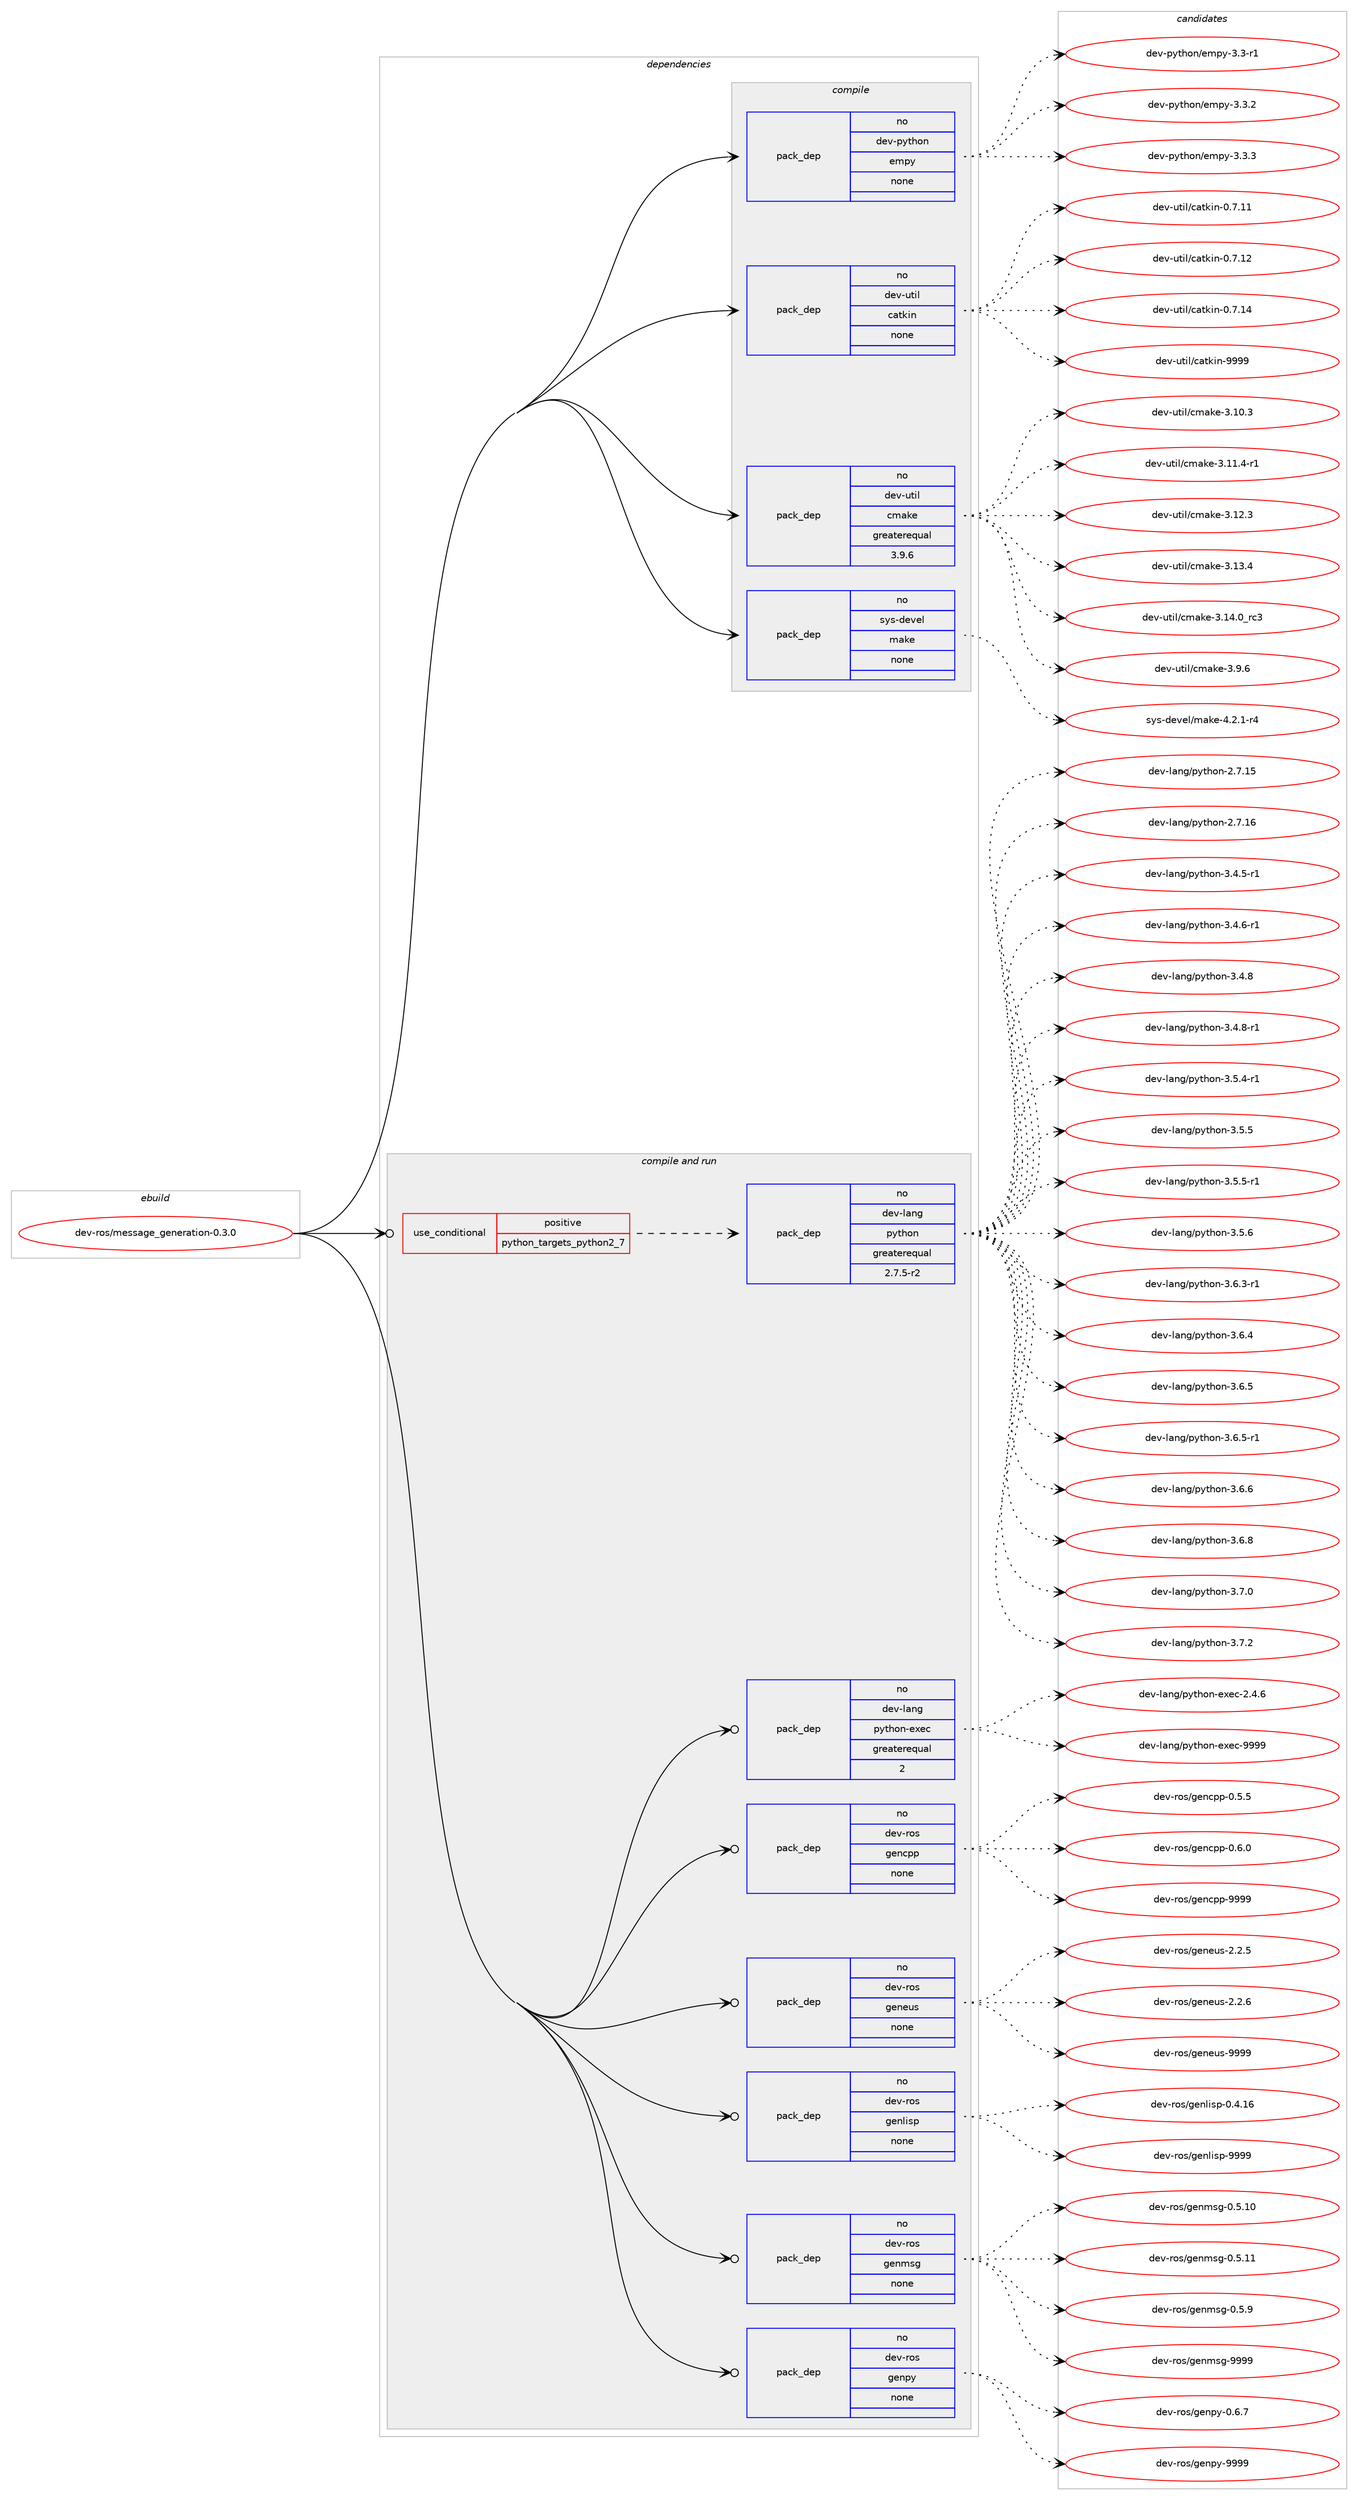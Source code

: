 digraph prolog {

# *************
# Graph options
# *************

newrank=true;
concentrate=true;
compound=true;
graph [rankdir=LR,fontname=Helvetica,fontsize=10,ranksep=1.5];#, ranksep=2.5, nodesep=0.2];
edge  [arrowhead=vee];
node  [fontname=Helvetica,fontsize=10];

# **********
# The ebuild
# **********

subgraph cluster_leftcol {
color=gray;
rank=same;
label=<<i>ebuild</i>>;
id [label="dev-ros/message_generation-0.3.0", color=red, width=4, href="../dev-ros/message_generation-0.3.0.svg"];
}

# ****************
# The dependencies
# ****************

subgraph cluster_midcol {
color=gray;
label=<<i>dependencies</i>>;
subgraph cluster_compile {
fillcolor="#eeeeee";
style=filled;
label=<<i>compile</i>>;
subgraph pack1047148 {
dependency1459520 [label=<<TABLE BORDER="0" CELLBORDER="1" CELLSPACING="0" CELLPADDING="4" WIDTH="220"><TR><TD ROWSPAN="6" CELLPADDING="30">pack_dep</TD></TR><TR><TD WIDTH="110">no</TD></TR><TR><TD>dev-python</TD></TR><TR><TD>empy</TD></TR><TR><TD>none</TD></TR><TR><TD></TD></TR></TABLE>>, shape=none, color=blue];
}
id:e -> dependency1459520:w [weight=20,style="solid",arrowhead="vee"];
subgraph pack1047149 {
dependency1459521 [label=<<TABLE BORDER="0" CELLBORDER="1" CELLSPACING="0" CELLPADDING="4" WIDTH="220"><TR><TD ROWSPAN="6" CELLPADDING="30">pack_dep</TD></TR><TR><TD WIDTH="110">no</TD></TR><TR><TD>dev-util</TD></TR><TR><TD>catkin</TD></TR><TR><TD>none</TD></TR><TR><TD></TD></TR></TABLE>>, shape=none, color=blue];
}
id:e -> dependency1459521:w [weight=20,style="solid",arrowhead="vee"];
subgraph pack1047150 {
dependency1459522 [label=<<TABLE BORDER="0" CELLBORDER="1" CELLSPACING="0" CELLPADDING="4" WIDTH="220"><TR><TD ROWSPAN="6" CELLPADDING="30">pack_dep</TD></TR><TR><TD WIDTH="110">no</TD></TR><TR><TD>dev-util</TD></TR><TR><TD>cmake</TD></TR><TR><TD>greaterequal</TD></TR><TR><TD>3.9.6</TD></TR></TABLE>>, shape=none, color=blue];
}
id:e -> dependency1459522:w [weight=20,style="solid",arrowhead="vee"];
subgraph pack1047151 {
dependency1459523 [label=<<TABLE BORDER="0" CELLBORDER="1" CELLSPACING="0" CELLPADDING="4" WIDTH="220"><TR><TD ROWSPAN="6" CELLPADDING="30">pack_dep</TD></TR><TR><TD WIDTH="110">no</TD></TR><TR><TD>sys-devel</TD></TR><TR><TD>make</TD></TR><TR><TD>none</TD></TR><TR><TD></TD></TR></TABLE>>, shape=none, color=blue];
}
id:e -> dependency1459523:w [weight=20,style="solid",arrowhead="vee"];
}
subgraph cluster_compileandrun {
fillcolor="#eeeeee";
style=filled;
label=<<i>compile and run</i>>;
subgraph cond388982 {
dependency1459524 [label=<<TABLE BORDER="0" CELLBORDER="1" CELLSPACING="0" CELLPADDING="4"><TR><TD ROWSPAN="3" CELLPADDING="10">use_conditional</TD></TR><TR><TD>positive</TD></TR><TR><TD>python_targets_python2_7</TD></TR></TABLE>>, shape=none, color=red];
subgraph pack1047152 {
dependency1459525 [label=<<TABLE BORDER="0" CELLBORDER="1" CELLSPACING="0" CELLPADDING="4" WIDTH="220"><TR><TD ROWSPAN="6" CELLPADDING="30">pack_dep</TD></TR><TR><TD WIDTH="110">no</TD></TR><TR><TD>dev-lang</TD></TR><TR><TD>python</TD></TR><TR><TD>greaterequal</TD></TR><TR><TD>2.7.5-r2</TD></TR></TABLE>>, shape=none, color=blue];
}
dependency1459524:e -> dependency1459525:w [weight=20,style="dashed",arrowhead="vee"];
}
id:e -> dependency1459524:w [weight=20,style="solid",arrowhead="odotvee"];
subgraph pack1047153 {
dependency1459526 [label=<<TABLE BORDER="0" CELLBORDER="1" CELLSPACING="0" CELLPADDING="4" WIDTH="220"><TR><TD ROWSPAN="6" CELLPADDING="30">pack_dep</TD></TR><TR><TD WIDTH="110">no</TD></TR><TR><TD>dev-lang</TD></TR><TR><TD>python-exec</TD></TR><TR><TD>greaterequal</TD></TR><TR><TD>2</TD></TR></TABLE>>, shape=none, color=blue];
}
id:e -> dependency1459526:w [weight=20,style="solid",arrowhead="odotvee"];
subgraph pack1047154 {
dependency1459527 [label=<<TABLE BORDER="0" CELLBORDER="1" CELLSPACING="0" CELLPADDING="4" WIDTH="220"><TR><TD ROWSPAN="6" CELLPADDING="30">pack_dep</TD></TR><TR><TD WIDTH="110">no</TD></TR><TR><TD>dev-ros</TD></TR><TR><TD>gencpp</TD></TR><TR><TD>none</TD></TR><TR><TD></TD></TR></TABLE>>, shape=none, color=blue];
}
id:e -> dependency1459527:w [weight=20,style="solid",arrowhead="odotvee"];
subgraph pack1047155 {
dependency1459528 [label=<<TABLE BORDER="0" CELLBORDER="1" CELLSPACING="0" CELLPADDING="4" WIDTH="220"><TR><TD ROWSPAN="6" CELLPADDING="30">pack_dep</TD></TR><TR><TD WIDTH="110">no</TD></TR><TR><TD>dev-ros</TD></TR><TR><TD>geneus</TD></TR><TR><TD>none</TD></TR><TR><TD></TD></TR></TABLE>>, shape=none, color=blue];
}
id:e -> dependency1459528:w [weight=20,style="solid",arrowhead="odotvee"];
subgraph pack1047156 {
dependency1459529 [label=<<TABLE BORDER="0" CELLBORDER="1" CELLSPACING="0" CELLPADDING="4" WIDTH="220"><TR><TD ROWSPAN="6" CELLPADDING="30">pack_dep</TD></TR><TR><TD WIDTH="110">no</TD></TR><TR><TD>dev-ros</TD></TR><TR><TD>genlisp</TD></TR><TR><TD>none</TD></TR><TR><TD></TD></TR></TABLE>>, shape=none, color=blue];
}
id:e -> dependency1459529:w [weight=20,style="solid",arrowhead="odotvee"];
subgraph pack1047157 {
dependency1459530 [label=<<TABLE BORDER="0" CELLBORDER="1" CELLSPACING="0" CELLPADDING="4" WIDTH="220"><TR><TD ROWSPAN="6" CELLPADDING="30">pack_dep</TD></TR><TR><TD WIDTH="110">no</TD></TR><TR><TD>dev-ros</TD></TR><TR><TD>genmsg</TD></TR><TR><TD>none</TD></TR><TR><TD></TD></TR></TABLE>>, shape=none, color=blue];
}
id:e -> dependency1459530:w [weight=20,style="solid",arrowhead="odotvee"];
subgraph pack1047158 {
dependency1459531 [label=<<TABLE BORDER="0" CELLBORDER="1" CELLSPACING="0" CELLPADDING="4" WIDTH="220"><TR><TD ROWSPAN="6" CELLPADDING="30">pack_dep</TD></TR><TR><TD WIDTH="110">no</TD></TR><TR><TD>dev-ros</TD></TR><TR><TD>genpy</TD></TR><TR><TD>none</TD></TR><TR><TD></TD></TR></TABLE>>, shape=none, color=blue];
}
id:e -> dependency1459531:w [weight=20,style="solid",arrowhead="odotvee"];
}
subgraph cluster_run {
fillcolor="#eeeeee";
style=filled;
label=<<i>run</i>>;
}
}

# **************
# The candidates
# **************

subgraph cluster_choices {
rank=same;
color=gray;
label=<<i>candidates</i>>;

subgraph choice1047148 {
color=black;
nodesep=1;
choice1001011184511212111610411111047101109112121455146514511449 [label="dev-python/empy-3.3-r1", color=red, width=4,href="../dev-python/empy-3.3-r1.svg"];
choice1001011184511212111610411111047101109112121455146514650 [label="dev-python/empy-3.3.2", color=red, width=4,href="../dev-python/empy-3.3.2.svg"];
choice1001011184511212111610411111047101109112121455146514651 [label="dev-python/empy-3.3.3", color=red, width=4,href="../dev-python/empy-3.3.3.svg"];
dependency1459520:e -> choice1001011184511212111610411111047101109112121455146514511449:w [style=dotted,weight="100"];
dependency1459520:e -> choice1001011184511212111610411111047101109112121455146514650:w [style=dotted,weight="100"];
dependency1459520:e -> choice1001011184511212111610411111047101109112121455146514651:w [style=dotted,weight="100"];
}
subgraph choice1047149 {
color=black;
nodesep=1;
choice1001011184511711610510847999711610710511045484655464949 [label="dev-util/catkin-0.7.11", color=red, width=4,href="../dev-util/catkin-0.7.11.svg"];
choice1001011184511711610510847999711610710511045484655464950 [label="dev-util/catkin-0.7.12", color=red, width=4,href="../dev-util/catkin-0.7.12.svg"];
choice1001011184511711610510847999711610710511045484655464952 [label="dev-util/catkin-0.7.14", color=red, width=4,href="../dev-util/catkin-0.7.14.svg"];
choice100101118451171161051084799971161071051104557575757 [label="dev-util/catkin-9999", color=red, width=4,href="../dev-util/catkin-9999.svg"];
dependency1459521:e -> choice1001011184511711610510847999711610710511045484655464949:w [style=dotted,weight="100"];
dependency1459521:e -> choice1001011184511711610510847999711610710511045484655464950:w [style=dotted,weight="100"];
dependency1459521:e -> choice1001011184511711610510847999711610710511045484655464952:w [style=dotted,weight="100"];
dependency1459521:e -> choice100101118451171161051084799971161071051104557575757:w [style=dotted,weight="100"];
}
subgraph choice1047150 {
color=black;
nodesep=1;
choice1001011184511711610510847991099710710145514649484651 [label="dev-util/cmake-3.10.3", color=red, width=4,href="../dev-util/cmake-3.10.3.svg"];
choice10010111845117116105108479910997107101455146494946524511449 [label="dev-util/cmake-3.11.4-r1", color=red, width=4,href="../dev-util/cmake-3.11.4-r1.svg"];
choice1001011184511711610510847991099710710145514649504651 [label="dev-util/cmake-3.12.3", color=red, width=4,href="../dev-util/cmake-3.12.3.svg"];
choice1001011184511711610510847991099710710145514649514652 [label="dev-util/cmake-3.13.4", color=red, width=4,href="../dev-util/cmake-3.13.4.svg"];
choice1001011184511711610510847991099710710145514649524648951149951 [label="dev-util/cmake-3.14.0_rc3", color=red, width=4,href="../dev-util/cmake-3.14.0_rc3.svg"];
choice10010111845117116105108479910997107101455146574654 [label="dev-util/cmake-3.9.6", color=red, width=4,href="../dev-util/cmake-3.9.6.svg"];
dependency1459522:e -> choice1001011184511711610510847991099710710145514649484651:w [style=dotted,weight="100"];
dependency1459522:e -> choice10010111845117116105108479910997107101455146494946524511449:w [style=dotted,weight="100"];
dependency1459522:e -> choice1001011184511711610510847991099710710145514649504651:w [style=dotted,weight="100"];
dependency1459522:e -> choice1001011184511711610510847991099710710145514649514652:w [style=dotted,weight="100"];
dependency1459522:e -> choice1001011184511711610510847991099710710145514649524648951149951:w [style=dotted,weight="100"];
dependency1459522:e -> choice10010111845117116105108479910997107101455146574654:w [style=dotted,weight="100"];
}
subgraph choice1047151 {
color=black;
nodesep=1;
choice1151211154510010111810110847109971071014552465046494511452 [label="sys-devel/make-4.2.1-r4", color=red, width=4,href="../sys-devel/make-4.2.1-r4.svg"];
dependency1459523:e -> choice1151211154510010111810110847109971071014552465046494511452:w [style=dotted,weight="100"];
}
subgraph choice1047152 {
color=black;
nodesep=1;
choice10010111845108971101034711212111610411111045504655464953 [label="dev-lang/python-2.7.15", color=red, width=4,href="../dev-lang/python-2.7.15.svg"];
choice10010111845108971101034711212111610411111045504655464954 [label="dev-lang/python-2.7.16", color=red, width=4,href="../dev-lang/python-2.7.16.svg"];
choice1001011184510897110103471121211161041111104551465246534511449 [label="dev-lang/python-3.4.5-r1", color=red, width=4,href="../dev-lang/python-3.4.5-r1.svg"];
choice1001011184510897110103471121211161041111104551465246544511449 [label="dev-lang/python-3.4.6-r1", color=red, width=4,href="../dev-lang/python-3.4.6-r1.svg"];
choice100101118451089711010347112121116104111110455146524656 [label="dev-lang/python-3.4.8", color=red, width=4,href="../dev-lang/python-3.4.8.svg"];
choice1001011184510897110103471121211161041111104551465246564511449 [label="dev-lang/python-3.4.8-r1", color=red, width=4,href="../dev-lang/python-3.4.8-r1.svg"];
choice1001011184510897110103471121211161041111104551465346524511449 [label="dev-lang/python-3.5.4-r1", color=red, width=4,href="../dev-lang/python-3.5.4-r1.svg"];
choice100101118451089711010347112121116104111110455146534653 [label="dev-lang/python-3.5.5", color=red, width=4,href="../dev-lang/python-3.5.5.svg"];
choice1001011184510897110103471121211161041111104551465346534511449 [label="dev-lang/python-3.5.5-r1", color=red, width=4,href="../dev-lang/python-3.5.5-r1.svg"];
choice100101118451089711010347112121116104111110455146534654 [label="dev-lang/python-3.5.6", color=red, width=4,href="../dev-lang/python-3.5.6.svg"];
choice1001011184510897110103471121211161041111104551465446514511449 [label="dev-lang/python-3.6.3-r1", color=red, width=4,href="../dev-lang/python-3.6.3-r1.svg"];
choice100101118451089711010347112121116104111110455146544652 [label="dev-lang/python-3.6.4", color=red, width=4,href="../dev-lang/python-3.6.4.svg"];
choice100101118451089711010347112121116104111110455146544653 [label="dev-lang/python-3.6.5", color=red, width=4,href="../dev-lang/python-3.6.5.svg"];
choice1001011184510897110103471121211161041111104551465446534511449 [label="dev-lang/python-3.6.5-r1", color=red, width=4,href="../dev-lang/python-3.6.5-r1.svg"];
choice100101118451089711010347112121116104111110455146544654 [label="dev-lang/python-3.6.6", color=red, width=4,href="../dev-lang/python-3.6.6.svg"];
choice100101118451089711010347112121116104111110455146544656 [label="dev-lang/python-3.6.8", color=red, width=4,href="../dev-lang/python-3.6.8.svg"];
choice100101118451089711010347112121116104111110455146554648 [label="dev-lang/python-3.7.0", color=red, width=4,href="../dev-lang/python-3.7.0.svg"];
choice100101118451089711010347112121116104111110455146554650 [label="dev-lang/python-3.7.2", color=red, width=4,href="../dev-lang/python-3.7.2.svg"];
dependency1459525:e -> choice10010111845108971101034711212111610411111045504655464953:w [style=dotted,weight="100"];
dependency1459525:e -> choice10010111845108971101034711212111610411111045504655464954:w [style=dotted,weight="100"];
dependency1459525:e -> choice1001011184510897110103471121211161041111104551465246534511449:w [style=dotted,weight="100"];
dependency1459525:e -> choice1001011184510897110103471121211161041111104551465246544511449:w [style=dotted,weight="100"];
dependency1459525:e -> choice100101118451089711010347112121116104111110455146524656:w [style=dotted,weight="100"];
dependency1459525:e -> choice1001011184510897110103471121211161041111104551465246564511449:w [style=dotted,weight="100"];
dependency1459525:e -> choice1001011184510897110103471121211161041111104551465346524511449:w [style=dotted,weight="100"];
dependency1459525:e -> choice100101118451089711010347112121116104111110455146534653:w [style=dotted,weight="100"];
dependency1459525:e -> choice1001011184510897110103471121211161041111104551465346534511449:w [style=dotted,weight="100"];
dependency1459525:e -> choice100101118451089711010347112121116104111110455146534654:w [style=dotted,weight="100"];
dependency1459525:e -> choice1001011184510897110103471121211161041111104551465446514511449:w [style=dotted,weight="100"];
dependency1459525:e -> choice100101118451089711010347112121116104111110455146544652:w [style=dotted,weight="100"];
dependency1459525:e -> choice100101118451089711010347112121116104111110455146544653:w [style=dotted,weight="100"];
dependency1459525:e -> choice1001011184510897110103471121211161041111104551465446534511449:w [style=dotted,weight="100"];
dependency1459525:e -> choice100101118451089711010347112121116104111110455146544654:w [style=dotted,weight="100"];
dependency1459525:e -> choice100101118451089711010347112121116104111110455146544656:w [style=dotted,weight="100"];
dependency1459525:e -> choice100101118451089711010347112121116104111110455146554648:w [style=dotted,weight="100"];
dependency1459525:e -> choice100101118451089711010347112121116104111110455146554650:w [style=dotted,weight="100"];
}
subgraph choice1047153 {
color=black;
nodesep=1;
choice1001011184510897110103471121211161041111104510112010199455046524654 [label="dev-lang/python-exec-2.4.6", color=red, width=4,href="../dev-lang/python-exec-2.4.6.svg"];
choice10010111845108971101034711212111610411111045101120101994557575757 [label="dev-lang/python-exec-9999", color=red, width=4,href="../dev-lang/python-exec-9999.svg"];
dependency1459526:e -> choice1001011184510897110103471121211161041111104510112010199455046524654:w [style=dotted,weight="100"];
dependency1459526:e -> choice10010111845108971101034711212111610411111045101120101994557575757:w [style=dotted,weight="100"];
}
subgraph choice1047154 {
color=black;
nodesep=1;
choice100101118451141111154710310111099112112454846534653 [label="dev-ros/gencpp-0.5.5", color=red, width=4,href="../dev-ros/gencpp-0.5.5.svg"];
choice100101118451141111154710310111099112112454846544648 [label="dev-ros/gencpp-0.6.0", color=red, width=4,href="../dev-ros/gencpp-0.6.0.svg"];
choice1001011184511411111547103101110991121124557575757 [label="dev-ros/gencpp-9999", color=red, width=4,href="../dev-ros/gencpp-9999.svg"];
dependency1459527:e -> choice100101118451141111154710310111099112112454846534653:w [style=dotted,weight="100"];
dependency1459527:e -> choice100101118451141111154710310111099112112454846544648:w [style=dotted,weight="100"];
dependency1459527:e -> choice1001011184511411111547103101110991121124557575757:w [style=dotted,weight="100"];
}
subgraph choice1047155 {
color=black;
nodesep=1;
choice1001011184511411111547103101110101117115455046504653 [label="dev-ros/geneus-2.2.5", color=red, width=4,href="../dev-ros/geneus-2.2.5.svg"];
choice1001011184511411111547103101110101117115455046504654 [label="dev-ros/geneus-2.2.6", color=red, width=4,href="../dev-ros/geneus-2.2.6.svg"];
choice10010111845114111115471031011101011171154557575757 [label="dev-ros/geneus-9999", color=red, width=4,href="../dev-ros/geneus-9999.svg"];
dependency1459528:e -> choice1001011184511411111547103101110101117115455046504653:w [style=dotted,weight="100"];
dependency1459528:e -> choice1001011184511411111547103101110101117115455046504654:w [style=dotted,weight="100"];
dependency1459528:e -> choice10010111845114111115471031011101011171154557575757:w [style=dotted,weight="100"];
}
subgraph choice1047156 {
color=black;
nodesep=1;
choice100101118451141111154710310111010810511511245484652464954 [label="dev-ros/genlisp-0.4.16", color=red, width=4,href="../dev-ros/genlisp-0.4.16.svg"];
choice10010111845114111115471031011101081051151124557575757 [label="dev-ros/genlisp-9999", color=red, width=4,href="../dev-ros/genlisp-9999.svg"];
dependency1459529:e -> choice100101118451141111154710310111010810511511245484652464954:w [style=dotted,weight="100"];
dependency1459529:e -> choice10010111845114111115471031011101081051151124557575757:w [style=dotted,weight="100"];
}
subgraph choice1047157 {
color=black;
nodesep=1;
choice100101118451141111154710310111010911510345484653464948 [label="dev-ros/genmsg-0.5.10", color=red, width=4,href="../dev-ros/genmsg-0.5.10.svg"];
choice100101118451141111154710310111010911510345484653464949 [label="dev-ros/genmsg-0.5.11", color=red, width=4,href="../dev-ros/genmsg-0.5.11.svg"];
choice1001011184511411111547103101110109115103454846534657 [label="dev-ros/genmsg-0.5.9", color=red, width=4,href="../dev-ros/genmsg-0.5.9.svg"];
choice10010111845114111115471031011101091151034557575757 [label="dev-ros/genmsg-9999", color=red, width=4,href="../dev-ros/genmsg-9999.svg"];
dependency1459530:e -> choice100101118451141111154710310111010911510345484653464948:w [style=dotted,weight="100"];
dependency1459530:e -> choice100101118451141111154710310111010911510345484653464949:w [style=dotted,weight="100"];
dependency1459530:e -> choice1001011184511411111547103101110109115103454846534657:w [style=dotted,weight="100"];
dependency1459530:e -> choice10010111845114111115471031011101091151034557575757:w [style=dotted,weight="100"];
}
subgraph choice1047158 {
color=black;
nodesep=1;
choice1001011184511411111547103101110112121454846544655 [label="dev-ros/genpy-0.6.7", color=red, width=4,href="../dev-ros/genpy-0.6.7.svg"];
choice10010111845114111115471031011101121214557575757 [label="dev-ros/genpy-9999", color=red, width=4,href="../dev-ros/genpy-9999.svg"];
dependency1459531:e -> choice1001011184511411111547103101110112121454846544655:w [style=dotted,weight="100"];
dependency1459531:e -> choice10010111845114111115471031011101121214557575757:w [style=dotted,weight="100"];
}
}

}
